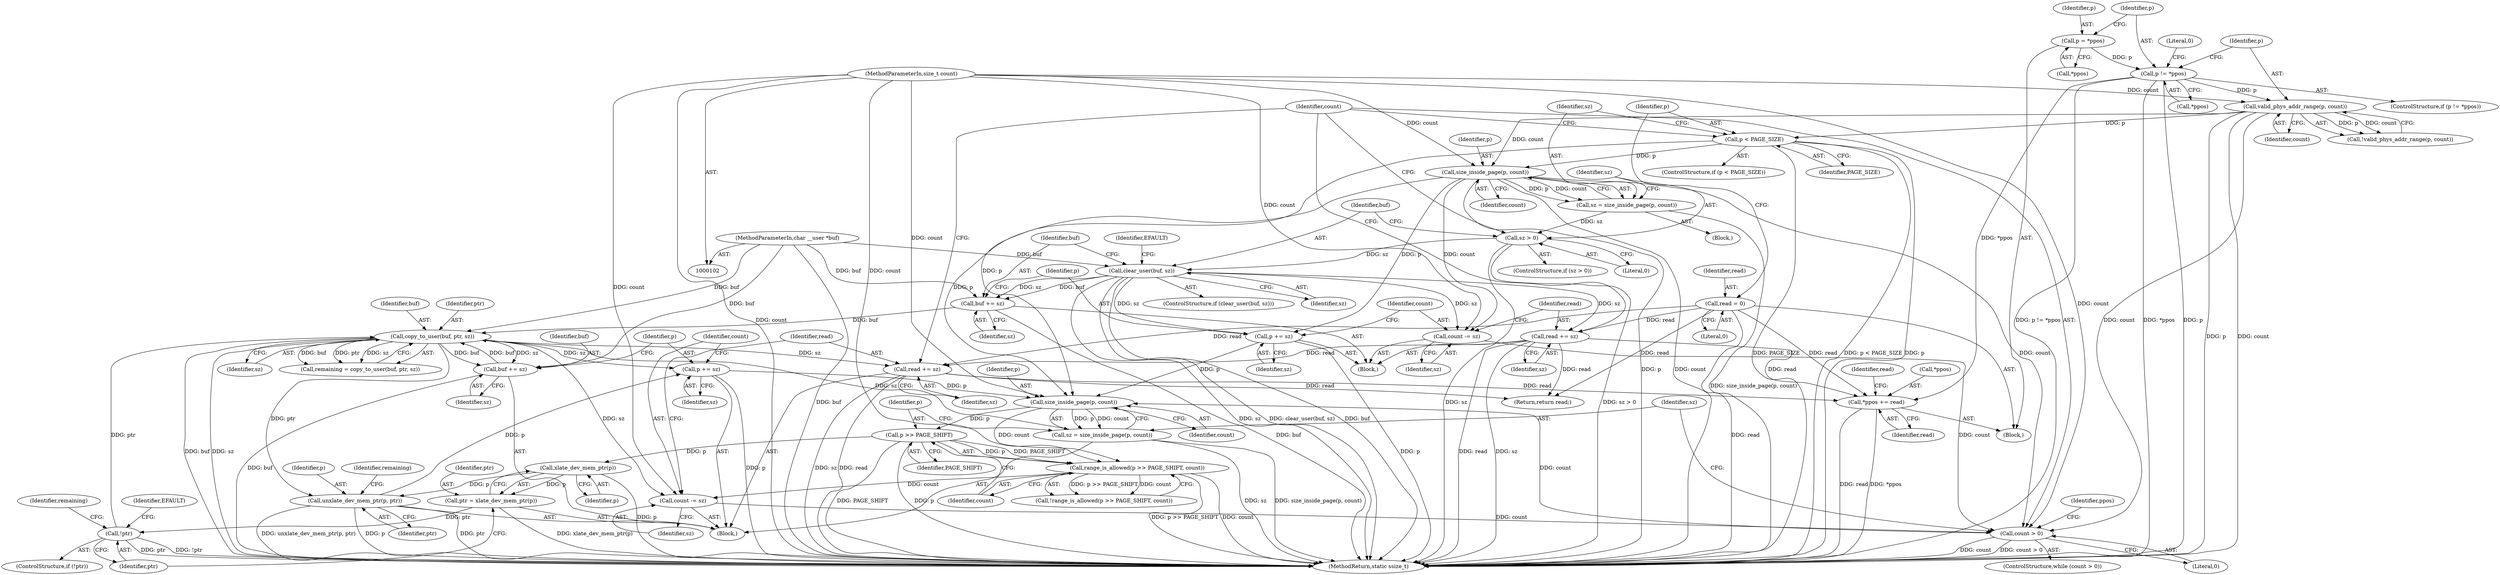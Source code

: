 digraph "0_linux_a4866aa812518ed1a37d8ea0c881dc946409de94_0@API" {
"1000225" [label="(Call,*ppos += read)"];
"1000222" [label="(Call,read += sz)"];
"1000201" [label="(Call,copy_to_user(buf, ptr, sz))"];
"1000156" [label="(Call,buf += sz)"];
"1000150" [label="(Call,clear_user(buf, sz))"];
"1000104" [label="(MethodParameterIn,char __user *buf)"];
"1000145" [label="(Call,sz > 0)"];
"1000139" [label="(Call,sz = size_inside_page(p, count))"];
"1000141" [label="(Call,size_inside_page(p, count))"];
"1000135" [label="(Call,p < PAGE_SIZE)"];
"1000125" [label="(Call,valid_phys_addr_range(p, count))"];
"1000117" [label="(Call,p != *ppos)"];
"1000109" [label="(Call,p = *ppos)"];
"1000105" [label="(MethodParameterIn,size_t count)"];
"1000213" [label="(Call,buf += sz)"];
"1000194" [label="(Call,!ptr)"];
"1000189" [label="(Call,ptr = xlate_dev_mem_ptr(p))"];
"1000191" [label="(Call,xlate_dev_mem_ptr(p))"];
"1000182" [label="(Call,p >> PAGE_SHIFT)"];
"1000176" [label="(Call,size_inside_page(p, count))"];
"1000216" [label="(Call,p += sz)"];
"1000205" [label="(Call,unxlate_dev_mem_ptr(p, ptr))"];
"1000159" [label="(Call,p += sz)"];
"1000169" [label="(Call,count > 0)"];
"1000162" [label="(Call,count -= sz)"];
"1000219" [label="(Call,count -= sz)"];
"1000181" [label="(Call,range_is_allowed(p >> PAGE_SHIFT, count))"];
"1000174" [label="(Call,sz = size_inside_page(p, count))"];
"1000131" [label="(Call,read = 0)"];
"1000165" [label="(Call,read += sz)"];
"1000205" [label="(Call,unxlate_dev_mem_ptr(p, ptr))"];
"1000142" [label="(Identifier,p)"];
"1000148" [label="(Block,)"];
"1000195" [label="(Identifier,ptr)"];
"1000227" [label="(Identifier,ppos)"];
"1000217" [label="(Identifier,p)"];
"1000185" [label="(Identifier,count)"];
"1000110" [label="(Identifier,p)"];
"1000155" [label="(Identifier,EFAULT)"];
"1000169" [label="(Call,count > 0)"];
"1000218" [label="(Identifier,sz)"];
"1000152" [label="(Identifier,sz)"];
"1000219" [label="(Call,count -= sz)"];
"1000161" [label="(Identifier,sz)"];
"1000177" [label="(Identifier,p)"];
"1000131" [label="(Call,read = 0)"];
"1000204" [label="(Identifier,sz)"];
"1000107" [label="(Block,)"];
"1000207" [label="(Identifier,ptr)"];
"1000191" [label="(Call,xlate_dev_mem_ptr(p))"];
"1000147" [label="(Literal,0)"];
"1000124" [label="(Call,!valid_phys_addr_range(p, count))"];
"1000167" [label="(Identifier,sz)"];
"1000157" [label="(Identifier,buf)"];
"1000172" [label="(Block,)"];
"1000190" [label="(Identifier,ptr)"];
"1000193" [label="(ControlStructure,if (!ptr))"];
"1000176" [label="(Call,size_inside_page(p, count))"];
"1000182" [label="(Call,p >> PAGE_SHIFT)"];
"1000203" [label="(Identifier,ptr)"];
"1000139" [label="(Call,sz = size_inside_page(p, count))"];
"1000171" [label="(Literal,0)"];
"1000225" [label="(Call,*ppos += read)"];
"1000162" [label="(Call,count -= sz)"];
"1000200" [label="(Identifier,remaining)"];
"1000104" [label="(MethodParameterIn,char __user *buf)"];
"1000150" [label="(Call,clear_user(buf, sz))"];
"1000160" [label="(Identifier,p)"];
"1000164" [label="(Identifier,sz)"];
"1000222" [label="(Call,read += sz)"];
"1000165" [label="(Call,read += sz)"];
"1000221" [label="(Identifier,sz)"];
"1000199" [label="(Call,remaining = copy_to_user(buf, ptr, sz))"];
"1000146" [label="(Identifier,sz)"];
"1000194" [label="(Call,!ptr)"];
"1000168" [label="(ControlStructure,while (count > 0))"];
"1000119" [label="(Call,*ppos)"];
"1000122" [label="(Literal,0)"];
"1000226" [label="(Call,*ppos)"];
"1000170" [label="(Identifier,count)"];
"1000206" [label="(Identifier,p)"];
"1000159" [label="(Call,p += sz)"];
"1000192" [label="(Identifier,p)"];
"1000140" [label="(Identifier,sz)"];
"1000209" [label="(Identifier,remaining)"];
"1000145" [label="(Call,sz > 0)"];
"1000181" [label="(Call,range_is_allowed(p >> PAGE_SHIFT, count))"];
"1000180" [label="(Call,!range_is_allowed(p >> PAGE_SHIFT, count))"];
"1000125" [label="(Call,valid_phys_addr_range(p, count))"];
"1000116" [label="(ControlStructure,if (p != *ppos))"];
"1000137" [label="(Identifier,PAGE_SIZE)"];
"1000127" [label="(Identifier,count)"];
"1000118" [label="(Identifier,p)"];
"1000215" [label="(Identifier,sz)"];
"1000231" [label="(MethodReturn,static ssize_t)"];
"1000198" [label="(Identifier,EFAULT)"];
"1000230" [label="(Identifier,read)"];
"1000105" [label="(MethodParameterIn,size_t count)"];
"1000158" [label="(Identifier,sz)"];
"1000126" [label="(Identifier,p)"];
"1000214" [label="(Identifier,buf)"];
"1000135" [label="(Call,p < PAGE_SIZE)"];
"1000201" [label="(Call,copy_to_user(buf, ptr, sz))"];
"1000220" [label="(Identifier,count)"];
"1000189" [label="(Call,ptr = xlate_dev_mem_ptr(p))"];
"1000228" [label="(Identifier,read)"];
"1000138" [label="(Block,)"];
"1000175" [label="(Identifier,sz)"];
"1000117" [label="(Call,p != *ppos)"];
"1000229" [label="(Return,return read;)"];
"1000149" [label="(ControlStructure,if (clear_user(buf, sz)))"];
"1000109" [label="(Call,p = *ppos)"];
"1000163" [label="(Identifier,count)"];
"1000216" [label="(Call,p += sz)"];
"1000224" [label="(Identifier,sz)"];
"1000174" [label="(Call,sz = size_inside_page(p, count))"];
"1000166" [label="(Identifier,read)"];
"1000202" [label="(Identifier,buf)"];
"1000178" [label="(Identifier,count)"];
"1000213" [label="(Call,buf += sz)"];
"1000151" [label="(Identifier,buf)"];
"1000144" [label="(ControlStructure,if (sz > 0))"];
"1000143" [label="(Identifier,count)"];
"1000132" [label="(Identifier,read)"];
"1000141" [label="(Call,size_inside_page(p, count))"];
"1000156" [label="(Call,buf += sz)"];
"1000184" [label="(Identifier,PAGE_SHIFT)"];
"1000133" [label="(Literal,0)"];
"1000223" [label="(Identifier,read)"];
"1000136" [label="(Identifier,p)"];
"1000183" [label="(Identifier,p)"];
"1000134" [label="(ControlStructure,if (p < PAGE_SIZE))"];
"1000111" [label="(Call,*ppos)"];
"1000225" -> "1000107"  [label="AST: "];
"1000225" -> "1000228"  [label="CFG: "];
"1000226" -> "1000225"  [label="AST: "];
"1000228" -> "1000225"  [label="AST: "];
"1000230" -> "1000225"  [label="CFG: "];
"1000225" -> "1000231"  [label="DDG: *ppos"];
"1000225" -> "1000231"  [label="DDG: read"];
"1000222" -> "1000225"  [label="DDG: read"];
"1000131" -> "1000225"  [label="DDG: read"];
"1000165" -> "1000225"  [label="DDG: read"];
"1000117" -> "1000225"  [label="DDG: *ppos"];
"1000222" -> "1000172"  [label="AST: "];
"1000222" -> "1000224"  [label="CFG: "];
"1000223" -> "1000222"  [label="AST: "];
"1000224" -> "1000222"  [label="AST: "];
"1000170" -> "1000222"  [label="CFG: "];
"1000222" -> "1000231"  [label="DDG: read"];
"1000222" -> "1000231"  [label="DDG: sz"];
"1000201" -> "1000222"  [label="DDG: sz"];
"1000131" -> "1000222"  [label="DDG: read"];
"1000165" -> "1000222"  [label="DDG: read"];
"1000222" -> "1000229"  [label="DDG: read"];
"1000201" -> "1000199"  [label="AST: "];
"1000201" -> "1000204"  [label="CFG: "];
"1000202" -> "1000201"  [label="AST: "];
"1000203" -> "1000201"  [label="AST: "];
"1000204" -> "1000201"  [label="AST: "];
"1000199" -> "1000201"  [label="CFG: "];
"1000201" -> "1000231"  [label="DDG: sz"];
"1000201" -> "1000231"  [label="DDG: buf"];
"1000201" -> "1000199"  [label="DDG: buf"];
"1000201" -> "1000199"  [label="DDG: ptr"];
"1000201" -> "1000199"  [label="DDG: sz"];
"1000156" -> "1000201"  [label="DDG: buf"];
"1000213" -> "1000201"  [label="DDG: buf"];
"1000104" -> "1000201"  [label="DDG: buf"];
"1000194" -> "1000201"  [label="DDG: ptr"];
"1000174" -> "1000201"  [label="DDG: sz"];
"1000201" -> "1000205"  [label="DDG: ptr"];
"1000201" -> "1000213"  [label="DDG: sz"];
"1000201" -> "1000213"  [label="DDG: buf"];
"1000201" -> "1000216"  [label="DDG: sz"];
"1000201" -> "1000219"  [label="DDG: sz"];
"1000156" -> "1000148"  [label="AST: "];
"1000156" -> "1000158"  [label="CFG: "];
"1000157" -> "1000156"  [label="AST: "];
"1000158" -> "1000156"  [label="AST: "];
"1000160" -> "1000156"  [label="CFG: "];
"1000156" -> "1000231"  [label="DDG: buf"];
"1000150" -> "1000156"  [label="DDG: sz"];
"1000150" -> "1000156"  [label="DDG: buf"];
"1000104" -> "1000156"  [label="DDG: buf"];
"1000150" -> "1000149"  [label="AST: "];
"1000150" -> "1000152"  [label="CFG: "];
"1000151" -> "1000150"  [label="AST: "];
"1000152" -> "1000150"  [label="AST: "];
"1000155" -> "1000150"  [label="CFG: "];
"1000157" -> "1000150"  [label="CFG: "];
"1000150" -> "1000231"  [label="DDG: buf"];
"1000150" -> "1000231"  [label="DDG: sz"];
"1000150" -> "1000231"  [label="DDG: clear_user(buf, sz)"];
"1000104" -> "1000150"  [label="DDG: buf"];
"1000145" -> "1000150"  [label="DDG: sz"];
"1000150" -> "1000159"  [label="DDG: sz"];
"1000150" -> "1000162"  [label="DDG: sz"];
"1000150" -> "1000165"  [label="DDG: sz"];
"1000104" -> "1000102"  [label="AST: "];
"1000104" -> "1000231"  [label="DDG: buf"];
"1000104" -> "1000213"  [label="DDG: buf"];
"1000145" -> "1000144"  [label="AST: "];
"1000145" -> "1000147"  [label="CFG: "];
"1000146" -> "1000145"  [label="AST: "];
"1000147" -> "1000145"  [label="AST: "];
"1000151" -> "1000145"  [label="CFG: "];
"1000170" -> "1000145"  [label="CFG: "];
"1000145" -> "1000231"  [label="DDG: sz > 0"];
"1000145" -> "1000231"  [label="DDG: sz"];
"1000139" -> "1000145"  [label="DDG: sz"];
"1000139" -> "1000138"  [label="AST: "];
"1000139" -> "1000141"  [label="CFG: "];
"1000140" -> "1000139"  [label="AST: "];
"1000141" -> "1000139"  [label="AST: "];
"1000146" -> "1000139"  [label="CFG: "];
"1000139" -> "1000231"  [label="DDG: size_inside_page(p, count)"];
"1000141" -> "1000139"  [label="DDG: p"];
"1000141" -> "1000139"  [label="DDG: count"];
"1000141" -> "1000143"  [label="CFG: "];
"1000142" -> "1000141"  [label="AST: "];
"1000143" -> "1000141"  [label="AST: "];
"1000141" -> "1000231"  [label="DDG: p"];
"1000141" -> "1000231"  [label="DDG: count"];
"1000135" -> "1000141"  [label="DDG: p"];
"1000125" -> "1000141"  [label="DDG: count"];
"1000105" -> "1000141"  [label="DDG: count"];
"1000141" -> "1000159"  [label="DDG: p"];
"1000141" -> "1000162"  [label="DDG: count"];
"1000141" -> "1000169"  [label="DDG: count"];
"1000141" -> "1000176"  [label="DDG: p"];
"1000135" -> "1000134"  [label="AST: "];
"1000135" -> "1000137"  [label="CFG: "];
"1000136" -> "1000135"  [label="AST: "];
"1000137" -> "1000135"  [label="AST: "];
"1000140" -> "1000135"  [label="CFG: "];
"1000170" -> "1000135"  [label="CFG: "];
"1000135" -> "1000231"  [label="DDG: p < PAGE_SIZE"];
"1000135" -> "1000231"  [label="DDG: p"];
"1000135" -> "1000231"  [label="DDG: PAGE_SIZE"];
"1000125" -> "1000135"  [label="DDG: p"];
"1000135" -> "1000176"  [label="DDG: p"];
"1000125" -> "1000124"  [label="AST: "];
"1000125" -> "1000127"  [label="CFG: "];
"1000126" -> "1000125"  [label="AST: "];
"1000127" -> "1000125"  [label="AST: "];
"1000124" -> "1000125"  [label="CFG: "];
"1000125" -> "1000231"  [label="DDG: p"];
"1000125" -> "1000231"  [label="DDG: count"];
"1000125" -> "1000124"  [label="DDG: p"];
"1000125" -> "1000124"  [label="DDG: count"];
"1000117" -> "1000125"  [label="DDG: p"];
"1000105" -> "1000125"  [label="DDG: count"];
"1000125" -> "1000169"  [label="DDG: count"];
"1000117" -> "1000116"  [label="AST: "];
"1000117" -> "1000119"  [label="CFG: "];
"1000118" -> "1000117"  [label="AST: "];
"1000119" -> "1000117"  [label="AST: "];
"1000122" -> "1000117"  [label="CFG: "];
"1000126" -> "1000117"  [label="CFG: "];
"1000117" -> "1000231"  [label="DDG: p"];
"1000117" -> "1000231"  [label="DDG: p != *ppos"];
"1000117" -> "1000231"  [label="DDG: *ppos"];
"1000109" -> "1000117"  [label="DDG: p"];
"1000109" -> "1000107"  [label="AST: "];
"1000109" -> "1000111"  [label="CFG: "];
"1000110" -> "1000109"  [label="AST: "];
"1000111" -> "1000109"  [label="AST: "];
"1000118" -> "1000109"  [label="CFG: "];
"1000105" -> "1000102"  [label="AST: "];
"1000105" -> "1000231"  [label="DDG: count"];
"1000105" -> "1000162"  [label="DDG: count"];
"1000105" -> "1000169"  [label="DDG: count"];
"1000105" -> "1000176"  [label="DDG: count"];
"1000105" -> "1000181"  [label="DDG: count"];
"1000105" -> "1000219"  [label="DDG: count"];
"1000213" -> "1000172"  [label="AST: "];
"1000213" -> "1000215"  [label="CFG: "];
"1000214" -> "1000213"  [label="AST: "];
"1000215" -> "1000213"  [label="AST: "];
"1000217" -> "1000213"  [label="CFG: "];
"1000213" -> "1000231"  [label="DDG: buf"];
"1000194" -> "1000193"  [label="AST: "];
"1000194" -> "1000195"  [label="CFG: "];
"1000195" -> "1000194"  [label="AST: "];
"1000198" -> "1000194"  [label="CFG: "];
"1000200" -> "1000194"  [label="CFG: "];
"1000194" -> "1000231"  [label="DDG: !ptr"];
"1000194" -> "1000231"  [label="DDG: ptr"];
"1000189" -> "1000194"  [label="DDG: ptr"];
"1000189" -> "1000172"  [label="AST: "];
"1000189" -> "1000191"  [label="CFG: "];
"1000190" -> "1000189"  [label="AST: "];
"1000191" -> "1000189"  [label="AST: "];
"1000195" -> "1000189"  [label="CFG: "];
"1000189" -> "1000231"  [label="DDG: xlate_dev_mem_ptr(p)"];
"1000191" -> "1000189"  [label="DDG: p"];
"1000191" -> "1000192"  [label="CFG: "];
"1000192" -> "1000191"  [label="AST: "];
"1000191" -> "1000231"  [label="DDG: p"];
"1000182" -> "1000191"  [label="DDG: p"];
"1000191" -> "1000205"  [label="DDG: p"];
"1000182" -> "1000181"  [label="AST: "];
"1000182" -> "1000184"  [label="CFG: "];
"1000183" -> "1000182"  [label="AST: "];
"1000184" -> "1000182"  [label="AST: "];
"1000185" -> "1000182"  [label="CFG: "];
"1000182" -> "1000231"  [label="DDG: PAGE_SHIFT"];
"1000182" -> "1000231"  [label="DDG: p"];
"1000182" -> "1000181"  [label="DDG: p"];
"1000182" -> "1000181"  [label="DDG: PAGE_SHIFT"];
"1000176" -> "1000182"  [label="DDG: p"];
"1000176" -> "1000174"  [label="AST: "];
"1000176" -> "1000178"  [label="CFG: "];
"1000177" -> "1000176"  [label="AST: "];
"1000178" -> "1000176"  [label="AST: "];
"1000174" -> "1000176"  [label="CFG: "];
"1000176" -> "1000174"  [label="DDG: p"];
"1000176" -> "1000174"  [label="DDG: count"];
"1000216" -> "1000176"  [label="DDG: p"];
"1000159" -> "1000176"  [label="DDG: p"];
"1000169" -> "1000176"  [label="DDG: count"];
"1000176" -> "1000181"  [label="DDG: count"];
"1000216" -> "1000172"  [label="AST: "];
"1000216" -> "1000218"  [label="CFG: "];
"1000217" -> "1000216"  [label="AST: "];
"1000218" -> "1000216"  [label="AST: "];
"1000220" -> "1000216"  [label="CFG: "];
"1000216" -> "1000231"  [label="DDG: p"];
"1000205" -> "1000216"  [label="DDG: p"];
"1000205" -> "1000172"  [label="AST: "];
"1000205" -> "1000207"  [label="CFG: "];
"1000206" -> "1000205"  [label="AST: "];
"1000207" -> "1000205"  [label="AST: "];
"1000209" -> "1000205"  [label="CFG: "];
"1000205" -> "1000231"  [label="DDG: p"];
"1000205" -> "1000231"  [label="DDG: ptr"];
"1000205" -> "1000231"  [label="DDG: unxlate_dev_mem_ptr(p, ptr)"];
"1000159" -> "1000148"  [label="AST: "];
"1000159" -> "1000161"  [label="CFG: "];
"1000160" -> "1000159"  [label="AST: "];
"1000161" -> "1000159"  [label="AST: "];
"1000163" -> "1000159"  [label="CFG: "];
"1000159" -> "1000231"  [label="DDG: p"];
"1000169" -> "1000168"  [label="AST: "];
"1000169" -> "1000171"  [label="CFG: "];
"1000170" -> "1000169"  [label="AST: "];
"1000171" -> "1000169"  [label="AST: "];
"1000175" -> "1000169"  [label="CFG: "];
"1000227" -> "1000169"  [label="CFG: "];
"1000169" -> "1000231"  [label="DDG: count > 0"];
"1000169" -> "1000231"  [label="DDG: count"];
"1000162" -> "1000169"  [label="DDG: count"];
"1000219" -> "1000169"  [label="DDG: count"];
"1000162" -> "1000148"  [label="AST: "];
"1000162" -> "1000164"  [label="CFG: "];
"1000163" -> "1000162"  [label="AST: "];
"1000164" -> "1000162"  [label="AST: "];
"1000166" -> "1000162"  [label="CFG: "];
"1000219" -> "1000172"  [label="AST: "];
"1000219" -> "1000221"  [label="CFG: "];
"1000220" -> "1000219"  [label="AST: "];
"1000221" -> "1000219"  [label="AST: "];
"1000223" -> "1000219"  [label="CFG: "];
"1000181" -> "1000219"  [label="DDG: count"];
"1000181" -> "1000180"  [label="AST: "];
"1000181" -> "1000185"  [label="CFG: "];
"1000185" -> "1000181"  [label="AST: "];
"1000180" -> "1000181"  [label="CFG: "];
"1000181" -> "1000231"  [label="DDG: count"];
"1000181" -> "1000231"  [label="DDG: p >> PAGE_SHIFT"];
"1000181" -> "1000180"  [label="DDG: p >> PAGE_SHIFT"];
"1000181" -> "1000180"  [label="DDG: count"];
"1000174" -> "1000172"  [label="AST: "];
"1000175" -> "1000174"  [label="AST: "];
"1000183" -> "1000174"  [label="CFG: "];
"1000174" -> "1000231"  [label="DDG: size_inside_page(p, count)"];
"1000174" -> "1000231"  [label="DDG: sz"];
"1000131" -> "1000107"  [label="AST: "];
"1000131" -> "1000133"  [label="CFG: "];
"1000132" -> "1000131"  [label="AST: "];
"1000133" -> "1000131"  [label="AST: "];
"1000136" -> "1000131"  [label="CFG: "];
"1000131" -> "1000231"  [label="DDG: read"];
"1000131" -> "1000165"  [label="DDG: read"];
"1000131" -> "1000229"  [label="DDG: read"];
"1000165" -> "1000148"  [label="AST: "];
"1000165" -> "1000167"  [label="CFG: "];
"1000166" -> "1000165"  [label="AST: "];
"1000167" -> "1000165"  [label="AST: "];
"1000170" -> "1000165"  [label="CFG: "];
"1000165" -> "1000231"  [label="DDG: read"];
"1000165" -> "1000231"  [label="DDG: sz"];
"1000165" -> "1000229"  [label="DDG: read"];
}
